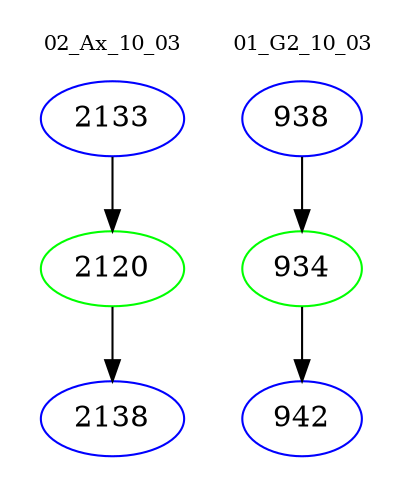digraph{
subgraph cluster_0 {
color = white
label = "02_Ax_10_03";
fontsize=10;
T0_2133 [label="2133", color="blue"]
T0_2133 -> T0_2120 [color="black"]
T0_2120 [label="2120", color="green"]
T0_2120 -> T0_2138 [color="black"]
T0_2138 [label="2138", color="blue"]
}
subgraph cluster_1 {
color = white
label = "01_G2_10_03";
fontsize=10;
T1_938 [label="938", color="blue"]
T1_938 -> T1_934 [color="black"]
T1_934 [label="934", color="green"]
T1_934 -> T1_942 [color="black"]
T1_942 [label="942", color="blue"]
}
}
